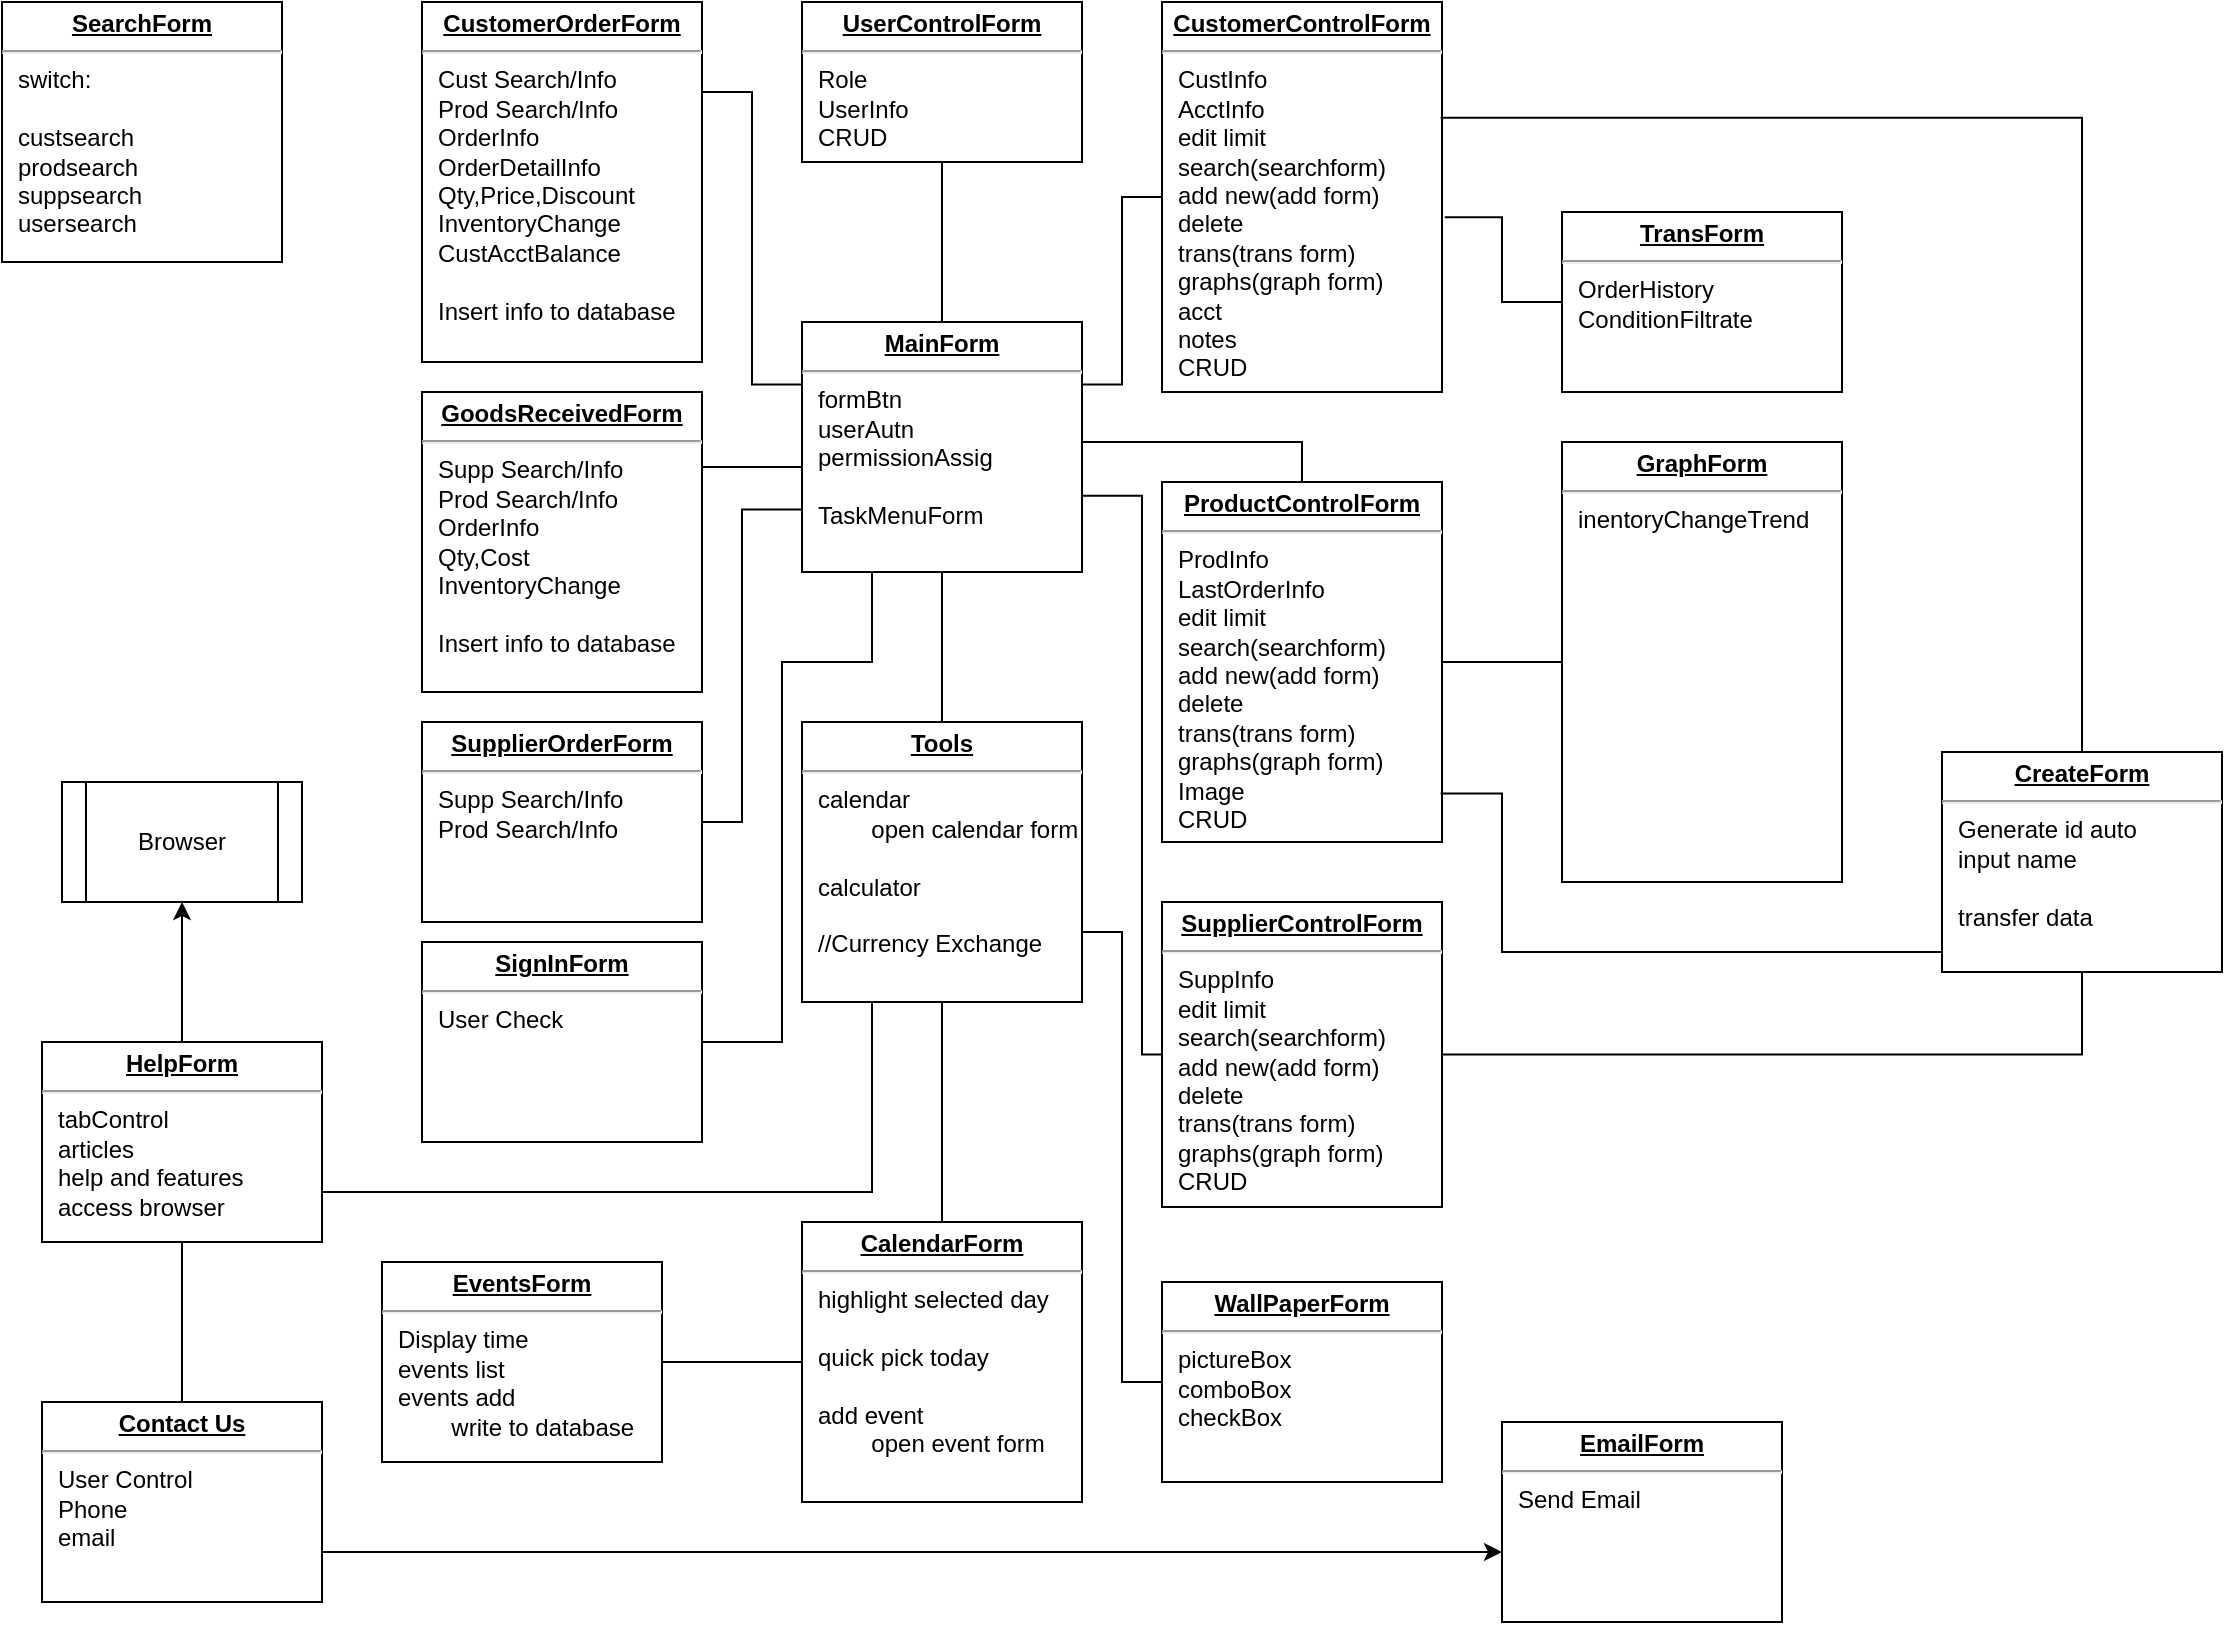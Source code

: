 <mxfile version="26.0.6" pages="3">
  <diagram name="Page-1" id="a7904f86-f2b4-8e86-fa97-74104820619b">
    <mxGraphModel dx="1189" dy="697" grid="1" gridSize="10" guides="1" tooltips="1" connect="1" arrows="1" fold="1" page="1" pageScale="1" pageWidth="1100" pageHeight="850" background="none" math="0" shadow="0">
      <root>
        <mxCell id="0" />
        <mxCell id="1" parent="0" />
        <mxCell id="24794b860abc3c2d-36" style="edgeStyle=orthogonalEdgeStyle;rounded=0;html=1;exitX=0.5;exitY=1;entryX=0.5;entryY=0;labelBackgroundColor=none;endArrow=none;endFill=0;endSize=8;fontFamily=Verdana;fontSize=12;align=left;exitDx=0;exitDy=0;entryDx=0;entryDy=0;" parent="1" source="24794b860abc3c2d-20" target="24794b860abc3c2d-18" edge="1">
          <mxGeometry relative="1" as="geometry" />
        </mxCell>
        <mxCell id="24794b860abc3c2d-1" value="&lt;p style=&quot;margin: 0px ; margin-top: 4px ; text-align: center ; text-decoration: underline&quot;&gt;&lt;b&gt;SearchForm&lt;/b&gt;&lt;/p&gt;&lt;hr&gt;&lt;p style=&quot;margin: 0px ; margin-left: 8px&quot;&gt;switch:&lt;/p&gt;&lt;p style=&quot;margin: 0px ; margin-left: 8px&quot;&gt;&lt;br&gt;&lt;/p&gt;&lt;p style=&quot;margin: 0px ; margin-left: 8px&quot;&gt;custsearch&lt;/p&gt;&lt;p style=&quot;margin: 0px ; margin-left: 8px&quot;&gt;prodsearch&lt;/p&gt;&lt;p style=&quot;margin: 0px ; margin-left: 8px&quot;&gt;suppsearch&lt;/p&gt;&lt;p style=&quot;margin: 0px ; margin-left: 8px&quot;&gt;usersearch&lt;/p&gt;&lt;p style=&quot;margin: 0px ; margin-left: 8px&quot;&gt;&lt;br&gt;&lt;/p&gt;" style="verticalAlign=top;align=left;overflow=fill;fontSize=12;fontFamily=Helvetica;html=1;rounded=0;shadow=0;comic=0;labelBackgroundColor=none;strokeWidth=1" parent="1" vertex="1">
          <mxGeometry x="10" y="40" width="140" height="130" as="geometry" />
        </mxCell>
        <mxCell id="24794b860abc3c2d-39" style="edgeStyle=orthogonalEdgeStyle;rounded=0;html=1;exitX=1;exitY=0.25;entryX=0.01;entryY=0.611;labelBackgroundColor=none;endArrow=none;endFill=0;endSize=8;fontFamily=Verdana;fontSize=12;align=left;entryDx=0;entryDy=0;exitDx=0;exitDy=0;entryPerimeter=0;" parent="1" source="24794b860abc3c2d-16" target="24794b860abc3c2d-20" edge="1">
          <mxGeometry relative="1" as="geometry">
            <Array as="points">
              <mxPoint x="411" y="273" />
            </Array>
          </mxGeometry>
        </mxCell>
        <mxCell id="24794b860abc3c2d-16" value="&lt;p style=&quot;margin: 0px ; margin-top: 4px ; text-align: center ; text-decoration: underline&quot;&gt;&lt;b&gt;GoodsReceivedForm&lt;/b&gt;&lt;/p&gt;&lt;hr&gt;&lt;p style=&quot;margin: 0px 0px 0px 8px;&quot;&gt;Supp Search/Info&lt;/p&gt;&lt;p style=&quot;margin: 0px 0px 0px 8px;&quot;&gt;Prod Search/Info&lt;/p&gt;&lt;p style=&quot;margin: 0px 0px 0px 8px;&quot;&gt;OrderInfo&lt;/p&gt;&lt;p style=&quot;margin: 0px 0px 0px 8px;&quot;&gt;Qty,Cost&amp;nbsp;&lt;/p&gt;&lt;p style=&quot;margin: 0px 0px 0px 8px;&quot;&gt;InventoryChange&lt;/p&gt;&lt;p style=&quot;margin: 0px 0px 0px 8px;&quot;&gt;&lt;br&gt;&lt;/p&gt;&lt;p style=&quot;margin: 0px 0px 0px 8px;&quot;&gt;Insert info to database&lt;/p&gt;" style="verticalAlign=top;align=left;overflow=fill;fontSize=12;fontFamily=Helvetica;html=1;rounded=0;shadow=0;comic=0;labelBackgroundColor=none;strokeWidth=1" parent="1" vertex="1">
          <mxGeometry x="220" y="235" width="140" height="150" as="geometry" />
        </mxCell>
        <mxCell id="24794b860abc3c2d-41" style="edgeStyle=orthogonalEdgeStyle;rounded=0;html=1;exitX=1;exitY=0.25;entryX=0;entryY=0.25;labelBackgroundColor=none;endArrow=none;endFill=0;endSize=8;fontFamily=Verdana;fontSize=12;align=left;entryDx=0;entryDy=0;" parent="1" source="24794b860abc3c2d-17" target="24794b860abc3c2d-20" edge="1">
          <mxGeometry relative="1" as="geometry" />
        </mxCell>
        <mxCell id="24794b860abc3c2d-17" value="&lt;p style=&quot;margin: 0px ; margin-top: 4px ; text-align: center ; text-decoration: underline&quot;&gt;&lt;b&gt;CustomerOrderForm&lt;/b&gt;&lt;/p&gt;&lt;hr&gt;&lt;p style=&quot;margin: 0px ; margin-left: 8px&quot;&gt;Cust Search/Info&lt;/p&gt;&lt;p style=&quot;margin: 0px ; margin-left: 8px&quot;&gt;Prod Search/Info&lt;/p&gt;&lt;p style=&quot;margin: 0px ; margin-left: 8px&quot;&gt;OrderInfo&lt;/p&gt;&lt;p style=&quot;margin: 0px ; margin-left: 8px&quot;&gt;OrderDetailInfo&lt;/p&gt;&lt;p style=&quot;margin: 0px ; margin-left: 8px&quot;&gt;Qty,Price,Discount&amp;nbsp;&lt;/p&gt;&lt;p style=&quot;margin: 0px ; margin-left: 8px&quot;&gt;InventoryChange&lt;/p&gt;&lt;p style=&quot;margin: 0px ; margin-left: 8px&quot;&gt;CustAcctBalance&lt;/p&gt;&lt;p style=&quot;margin: 0px ; margin-left: 8px&quot;&gt;&lt;br&gt;&lt;/p&gt;&lt;p style=&quot;margin: 0px ; margin-left: 8px&quot;&gt;Insert info to database&lt;/p&gt;" style="verticalAlign=top;align=left;overflow=fill;fontSize=12;fontFamily=Helvetica;html=1;rounded=0;shadow=0;comic=0;labelBackgroundColor=none;strokeWidth=1" parent="1" vertex="1">
          <mxGeometry x="220" y="40" width="140" height="180" as="geometry" />
        </mxCell>
        <mxCell id="mxNiyjmzhlrFvj9XITqn-8" value="" style="edgeStyle=orthogonalEdgeStyle;rounded=0;orthogonalLoop=1;jettySize=auto;html=1;endArrow=none;endFill=0;" parent="1" source="24794b860abc3c2d-18" target="mxNiyjmzhlrFvj9XITqn-6" edge="1">
          <mxGeometry relative="1" as="geometry" />
        </mxCell>
        <mxCell id="lWbxN984bTXzWfDcYptr-4" style="edgeStyle=orthogonalEdgeStyle;rounded=0;orthogonalLoop=1;jettySize=auto;html=1;exitX=1;exitY=0.75;exitDx=0;exitDy=0;entryX=0;entryY=0.5;entryDx=0;entryDy=0;endArrow=none;endFill=0;" parent="1" source="24794b860abc3c2d-18" target="lWbxN984bTXzWfDcYptr-3" edge="1">
          <mxGeometry relative="1" as="geometry" />
        </mxCell>
        <mxCell id="pObzMy0FrDDmbpiGkHMc-2" style="edgeStyle=orthogonalEdgeStyle;rounded=0;orthogonalLoop=1;jettySize=auto;html=1;exitX=0.25;exitY=1;exitDx=0;exitDy=0;entryX=1;entryY=0.75;entryDx=0;entryDy=0;endArrow=none;endFill=0;" edge="1" parent="1" source="24794b860abc3c2d-18" target="pObzMy0FrDDmbpiGkHMc-1">
          <mxGeometry relative="1" as="geometry" />
        </mxCell>
        <mxCell id="24794b860abc3c2d-18" value="&lt;p style=&quot;margin: 0px ; margin-top: 4px ; text-align: center ; text-decoration: underline&quot;&gt;&lt;b&gt;Tools&lt;/b&gt;&lt;/p&gt;&lt;hr&gt;&lt;p style=&quot;margin: 0px ; margin-left: 8px&quot;&gt;calendar&lt;/p&gt;&lt;p style=&quot;margin: 0px ; margin-left: 8px&quot;&gt;&lt;span style=&quot;white-space: pre;&quot;&gt;&#x9;&lt;/span&gt;open calendar form&lt;br&gt;&lt;/p&gt;&lt;p style=&quot;margin: 0px ; margin-left: 8px&quot;&gt;&lt;span style=&quot;white-space: pre;&quot;&gt;&#x9;&lt;/span&gt;&lt;br&gt;&lt;/p&gt;&lt;p style=&quot;margin: 0px ; margin-left: 8px&quot;&gt;calculator&lt;/p&gt;&lt;p style=&quot;margin: 0px ; margin-left: 8px&quot;&gt;&lt;br&gt;&lt;/p&gt;&lt;p style=&quot;margin: 0px ; margin-left: 8px&quot;&gt;//Currency Exchange&lt;/p&gt;" style="verticalAlign=top;align=left;overflow=fill;fontSize=12;fontFamily=Helvetica;html=1;rounded=0;shadow=0;comic=0;labelBackgroundColor=none;strokeWidth=1" parent="1" vertex="1">
          <mxGeometry x="410" y="400" width="140" height="140" as="geometry" />
        </mxCell>
        <mxCell id="24794b860abc3c2d-19" value="&lt;p style=&quot;margin: 0px ; margin-top: 4px ; text-align: center ; text-decoration: underline&quot;&gt;&lt;b&gt;UserControlForm&lt;/b&gt;&lt;/p&gt;&lt;hr&gt;&lt;p style=&quot;margin: 0px ; margin-left: 8px&quot;&gt;Role&lt;/p&gt;&lt;p style=&quot;margin: 0px ; margin-left: 8px&quot;&gt;UserInfo&lt;/p&gt;&lt;p style=&quot;margin: 0px ; margin-left: 8px&quot;&gt;CRUD&lt;/p&gt;" style="verticalAlign=top;align=left;overflow=fill;fontSize=12;fontFamily=Helvetica;html=1;rounded=0;shadow=0;comic=0;labelBackgroundColor=none;strokeWidth=1" parent="1" vertex="1">
          <mxGeometry x="410" y="40" width="140" height="80" as="geometry" />
        </mxCell>
        <mxCell id="24794b860abc3c2d-32" style="edgeStyle=orthogonalEdgeStyle;rounded=0;html=1;labelBackgroundColor=none;endArrow=none;endFill=0;endSize=8;fontFamily=Verdana;fontSize=12;align=left;exitX=1;exitY=0.5;entryX=0.5;entryY=0;entryDx=0;entryDy=0;" parent="1" source="24794b860abc3c2d-20" target="24794b860abc3c2d-24" edge="1">
          <mxGeometry relative="1" as="geometry">
            <Array as="points">
              <mxPoint x="550" y="260" />
              <mxPoint x="660" y="260" />
            </Array>
          </mxGeometry>
        </mxCell>
        <mxCell id="mxNiyjmzhlrFvj9XITqn-5" style="edgeStyle=orthogonalEdgeStyle;rounded=0;orthogonalLoop=1;jettySize=auto;html=1;exitX=0;exitY=0.75;exitDx=0;exitDy=0;entryX=1;entryY=0.5;entryDx=0;entryDy=0;endArrow=none;endFill=0;" parent="1" source="24794b860abc3c2d-20" target="mxNiyjmzhlrFvj9XITqn-4" edge="1">
          <mxGeometry relative="1" as="geometry">
            <mxPoint x="380" y="550" as="targetPoint" />
            <Array as="points">
              <mxPoint x="380" y="294" />
              <mxPoint x="380" y="450" />
            </Array>
          </mxGeometry>
        </mxCell>
        <mxCell id="24794b860abc3c2d-20" value="&lt;p style=&quot;margin: 0px ; margin-top: 4px ; text-align: center ; text-decoration: underline&quot;&gt;&lt;b&gt;MainForm&lt;/b&gt;&lt;/p&gt;&lt;hr&gt;&lt;p style=&quot;margin: 0px ; margin-left: 8px&quot;&gt;formBtn&lt;/p&gt;&lt;p style=&quot;margin: 0px ; margin-left: 8px&quot;&gt;userAutn&lt;/p&gt;&lt;p style=&quot;margin: 0px ; margin-left: 8px&quot;&gt;permissionAssig&lt;/p&gt;&lt;p style=&quot;margin: 0px ; margin-left: 8px&quot;&gt;&lt;br&gt;&lt;/p&gt;&lt;p style=&quot;margin: 0px ; margin-left: 8px&quot;&gt;TaskMenuForm&lt;/p&gt;&lt;p style=&quot;margin: 0px ; margin-left: 8px&quot;&gt;&lt;br&gt;&lt;/p&gt;" style="verticalAlign=top;align=left;overflow=fill;fontSize=12;fontFamily=Helvetica;html=1;rounded=0;shadow=0;comic=0;labelBackgroundColor=none;strokeWidth=1" parent="1" vertex="1">
          <mxGeometry x="410" y="200" width="140" height="125" as="geometry" />
        </mxCell>
        <mxCell id="24794b860abc3c2d-35" style="edgeStyle=orthogonalEdgeStyle;rounded=0;html=1;exitX=0;exitY=0.5;entryX=1;entryY=0.75;labelBackgroundColor=none;endArrow=none;endFill=0;endSize=8;fontFamily=Verdana;fontSize=12;align=left;entryDx=0;entryDy=0;exitDx=0;exitDy=0;" parent="1" source="24794b860abc3c2d-21" edge="1">
          <mxGeometry relative="1" as="geometry">
            <mxPoint x="670" y="610.63" as="sourcePoint" />
            <mxPoint x="550" y="286.88" as="targetPoint" />
            <Array as="points">
              <mxPoint x="580" y="566" />
              <mxPoint x="580" y="287" />
            </Array>
          </mxGeometry>
        </mxCell>
        <mxCell id="24794b860abc3c2d-21" value="&lt;p style=&quot;margin: 0px ; margin-top: 4px ; text-align: center ; text-decoration: underline&quot;&gt;&lt;b&gt;SupplierControlForm&lt;/b&gt;&lt;/p&gt;&lt;hr&gt;&lt;p style=&quot;margin: 0px 0px 0px 8px;&quot;&gt;SuppInfo&lt;/p&gt;&lt;p style=&quot;margin: 0px 0px 0px 8px;&quot;&gt;edit limit&lt;/p&gt;&lt;p style=&quot;margin: 0px 0px 0px 8px;&quot;&gt;search&lt;span style=&quot;background-color: transparent; color: light-dark(rgb(0, 0, 0), rgb(255, 255, 255));&quot;&gt;(&lt;/span&gt;&lt;span style=&quot;background-color: transparent; color: light-dark(rgb(0, 0, 0), rgb(255, 255, 255));&quot;&gt;searchform)&lt;/span&gt;&lt;/p&gt;&lt;p style=&quot;margin: 0px 0px 0px 8px;&quot;&gt;add new&lt;span style=&quot;background-color: transparent; color: light-dark(rgb(0, 0, 0), rgb(255, 255, 255));&quot;&gt;(&lt;/span&gt;&lt;span style=&quot;background-color: transparent; color: light-dark(rgb(0, 0, 0), rgb(255, 255, 255));&quot;&gt;add form)&lt;/span&gt;&lt;/p&gt;&lt;p style=&quot;margin: 0px 0px 0px 8px;&quot;&gt;delete&lt;/p&gt;&lt;p style=&quot;margin: 0px 0px 0px 8px;&quot;&gt;trans&lt;span style=&quot;background-color: transparent; color: light-dark(rgb(0, 0, 0), rgb(255, 255, 255));&quot;&gt;(trans form)&lt;/span&gt;&lt;/p&gt;&lt;p style=&quot;margin: 0px 0px 0px 8px;&quot;&gt;graphs&lt;span style=&quot;background-color: transparent; color: light-dark(rgb(0, 0, 0), rgb(255, 255, 255));&quot;&gt;(graph form)&lt;/span&gt;&lt;/p&gt;&lt;p style=&quot;margin: 0px 0px 0px 8px;&quot;&gt;CRUD&lt;/p&gt;" style="verticalAlign=top;align=left;overflow=fill;fontSize=12;fontFamily=Helvetica;html=1;rounded=0;shadow=0;comic=0;labelBackgroundColor=none;strokeWidth=1" parent="1" vertex="1">
          <mxGeometry x="590" y="490" width="140" height="152.5" as="geometry" />
        </mxCell>
        <mxCell id="24794b860abc3c2d-31" style="edgeStyle=orthogonalEdgeStyle;rounded=0;html=1;labelBackgroundColor=none;endArrow=none;endFill=0;endSize=8;fontFamily=Verdana;fontSize=12;align=left;entryX=1;entryY=0.25;" parent="1" source="24794b860abc3c2d-23" target="24794b860abc3c2d-20" edge="1">
          <mxGeometry relative="1" as="geometry">
            <Array as="points">
              <mxPoint x="570" y="138" />
              <mxPoint x="570" y="231" />
            </Array>
          </mxGeometry>
        </mxCell>
        <mxCell id="24794b860abc3c2d-23" value="&lt;p style=&quot;margin: 0px ; margin-top: 4px ; text-align: center ; text-decoration: underline&quot;&gt;&lt;b&gt;CustomerControlForm&lt;/b&gt;&lt;/p&gt;&lt;hr&gt;&lt;p style=&quot;margin: 0px ; margin-left: 8px&quot;&gt;CustInfo&lt;/p&gt;&lt;p style=&quot;margin: 0px ; margin-left: 8px&quot;&gt;AcctInfo&lt;/p&gt;&lt;p style=&quot;margin: 0px ; margin-left: 8px&quot;&gt;edit limit&lt;/p&gt;&lt;p style=&quot;margin: 0px ; margin-left: 8px&quot;&gt;search&lt;span style=&quot;background-color: transparent; color: light-dark(rgb(0, 0, 0), rgb(255, 255, 255));&quot;&gt;(&lt;/span&gt;&lt;span style=&quot;background-color: transparent; color: light-dark(rgb(0, 0, 0), rgb(255, 255, 255));&quot;&gt;searchform)&lt;/span&gt;&lt;/p&gt;&lt;p style=&quot;margin: 0px ; margin-left: 8px&quot;&gt;add new&lt;span style=&quot;background-color: transparent; color: light-dark(rgb(0, 0, 0), rgb(255, 255, 255));&quot;&gt;(&lt;/span&gt;&lt;span style=&quot;background-color: transparent; color: light-dark(rgb(0, 0, 0), rgb(255, 255, 255));&quot;&gt;add form)&lt;/span&gt;&lt;/p&gt;&lt;p style=&quot;margin: 0px ; margin-left: 8px&quot;&gt;delete&lt;/p&gt;&lt;p style=&quot;margin: 0px ; margin-left: 8px&quot;&gt;trans&lt;span style=&quot;background-color: transparent; color: light-dark(rgb(0, 0, 0), rgb(255, 255, 255));&quot;&gt;(trans form)&lt;/span&gt;&lt;/p&gt;&lt;p style=&quot;margin: 0px ; margin-left: 8px&quot;&gt;graphs&lt;span style=&quot;background-color: transparent; color: light-dark(rgb(0, 0, 0), rgb(255, 255, 255));&quot;&gt;(graph form)&lt;/span&gt;&lt;/p&gt;&lt;p style=&quot;margin: 0px ; margin-left: 8px&quot;&gt;acct&lt;/p&gt;&lt;p style=&quot;margin: 0px ; margin-left: 8px&quot;&gt;notes&lt;/p&gt;&lt;p style=&quot;margin: 0px ; margin-left: 8px&quot;&gt;CRUD&lt;/p&gt;" style="verticalAlign=top;align=left;overflow=fill;fontSize=12;fontFamily=Helvetica;html=1;rounded=0;shadow=0;comic=0;labelBackgroundColor=none;strokeWidth=1" parent="1" vertex="1">
          <mxGeometry x="590" y="40" width="140" height="195" as="geometry" />
        </mxCell>
        <mxCell id="24794b860abc3c2d-44" style="edgeStyle=orthogonalEdgeStyle;rounded=0;html=1;exitX=0.995;exitY=0.297;entryX=0.5;entryY=0;labelBackgroundColor=none;endArrow=none;endFill=0;endSize=8;fontFamily=Verdana;fontSize=12;align=left;exitDx=0;exitDy=0;exitPerimeter=0;entryDx=0;entryDy=0;" parent="1" source="24794b860abc3c2d-23" target="24794b860abc3c2d-26" edge="1">
          <mxGeometry relative="1" as="geometry">
            <Array as="points">
              <mxPoint x="1050" y="98" />
            </Array>
          </mxGeometry>
        </mxCell>
        <mxCell id="24794b860abc3c2d-46" style="edgeStyle=orthogonalEdgeStyle;rounded=0;html=1;exitX=1;exitY=0.5;entryX=0;entryY=0.5;labelBackgroundColor=none;endArrow=none;endFill=0;endSize=8;fontFamily=Verdana;fontSize=12;align=left;exitDx=0;exitDy=0;" parent="1" source="24794b860abc3c2d-24" target="24794b860abc3c2d-28" edge="1">
          <mxGeometry relative="1" as="geometry" />
        </mxCell>
        <mxCell id="24794b860abc3c2d-24" value="&lt;p style=&quot;margin: 0px ; margin-top: 4px ; text-align: center ; text-decoration: underline&quot;&gt;&lt;b&gt;ProductControlForm&lt;/b&gt;&lt;/p&gt;&lt;hr&gt;&lt;p style=&quot;margin: 0px 0px 0px 8px;&quot;&gt;ProdInfo&lt;br&gt;&lt;span style=&quot;background-color: transparent; color: light-dark(rgb(0, 0, 0), rgb(255, 255, 255));&quot;&gt;LastOrderInfo&lt;/span&gt;&lt;/p&gt;&lt;p style=&quot;margin: 0px 0px 0px 8px;&quot;&gt;edit limit&lt;/p&gt;&lt;p style=&quot;margin: 0px 0px 0px 8px;&quot;&gt;search&lt;span style=&quot;background-color: transparent; color: light-dark(rgb(0, 0, 0), rgb(255, 255, 255));&quot;&gt;(&lt;/span&gt;&lt;span style=&quot;background-color: transparent; color: light-dark(rgb(0, 0, 0), rgb(255, 255, 255));&quot;&gt;searchform)&lt;/span&gt;&lt;/p&gt;&lt;p style=&quot;margin: 0px 0px 0px 8px;&quot;&gt;add new&lt;span style=&quot;background-color: transparent; color: light-dark(rgb(0, 0, 0), rgb(255, 255, 255));&quot;&gt;(&lt;/span&gt;&lt;span style=&quot;background-color: transparent; color: light-dark(rgb(0, 0, 0), rgb(255, 255, 255));&quot;&gt;add form)&lt;/span&gt;&lt;/p&gt;&lt;p style=&quot;margin: 0px 0px 0px 8px;&quot;&gt;delete&lt;/p&gt;&lt;p style=&quot;margin: 0px 0px 0px 8px;&quot;&gt;trans&lt;span style=&quot;background-color: transparent; color: light-dark(rgb(0, 0, 0), rgb(255, 255, 255));&quot;&gt;(trans form)&lt;/span&gt;&lt;/p&gt;&lt;p style=&quot;margin: 0px 0px 0px 8px;&quot;&gt;graphs&lt;span style=&quot;background-color: transparent; color: light-dark(rgb(0, 0, 0), rgb(255, 255, 255));&quot;&gt;(graph form)&lt;/span&gt;&lt;/p&gt;&lt;p style=&quot;margin: 0px 0px 0px 8px;&quot;&gt;Image&lt;/p&gt;&lt;p style=&quot;margin: 0px 0px 0px 8px;&quot;&gt;CRUD&lt;/p&gt;" style="verticalAlign=top;align=left;overflow=fill;fontSize=12;fontFamily=Helvetica;html=1;rounded=0;shadow=0;comic=0;labelBackgroundColor=none;strokeWidth=1" parent="1" vertex="1">
          <mxGeometry x="590" y="280" width="140" height="180" as="geometry" />
        </mxCell>
        <mxCell id="mxNiyjmzhlrFvj9XITqn-11" value="" style="edgeStyle=orthogonalEdgeStyle;rounded=0;orthogonalLoop=1;jettySize=auto;html=1;entryX=0.995;entryY=0.865;entryDx=0;entryDy=0;endArrow=none;endFill=0;entryPerimeter=0;" parent="1" source="24794b860abc3c2d-26" target="24794b860abc3c2d-24" edge="1">
          <mxGeometry relative="1" as="geometry">
            <Array as="points">
              <mxPoint x="760" y="515" />
              <mxPoint x="760" y="436" />
            </Array>
          </mxGeometry>
        </mxCell>
        <mxCell id="mxNiyjmzhlrFvj9XITqn-12" style="edgeStyle=orthogonalEdgeStyle;rounded=0;orthogonalLoop=1;jettySize=auto;html=1;exitX=0.5;exitY=1;exitDx=0;exitDy=0;entryX=1;entryY=0.5;entryDx=0;entryDy=0;endArrow=none;endFill=0;" parent="1" source="24794b860abc3c2d-26" target="24794b860abc3c2d-21" edge="1">
          <mxGeometry relative="1" as="geometry" />
        </mxCell>
        <mxCell id="24794b860abc3c2d-26" value="&lt;p style=&quot;margin: 0px ; margin-top: 4px ; text-align: center ; text-decoration: underline&quot;&gt;&lt;b&gt;CreateForm&lt;/b&gt;&lt;/p&gt;&lt;hr&gt;&lt;p style=&quot;margin: 0px ; margin-left: 8px&quot;&gt;Generate id auto&lt;/p&gt;&lt;p style=&quot;margin: 0px ; margin-left: 8px&quot;&gt;input name&lt;/p&gt;&lt;p style=&quot;margin: 0px ; margin-left: 8px&quot;&gt;&lt;br&gt;&lt;/p&gt;&lt;p style=&quot;margin: 0px ; margin-left: 8px&quot;&gt;transfer data&lt;/p&gt;" style="verticalAlign=top;align=left;overflow=fill;fontSize=12;fontFamily=Helvetica;html=1;rounded=0;shadow=0;comic=0;labelBackgroundColor=none;strokeWidth=1" parent="1" vertex="1">
          <mxGeometry x="980" y="415" width="140" height="110" as="geometry" />
        </mxCell>
        <mxCell id="mxNiyjmzhlrFvj9XITqn-10" value="" style="edgeStyle=orthogonalEdgeStyle;rounded=0;orthogonalLoop=1;jettySize=auto;html=1;endArrow=none;endFill=0;entryX=1.01;entryY=0.552;entryDx=0;entryDy=0;entryPerimeter=0;" parent="1" source="24794b860abc3c2d-27" target="24794b860abc3c2d-23" edge="1">
          <mxGeometry relative="1" as="geometry" />
        </mxCell>
        <mxCell id="24794b860abc3c2d-27" value="&lt;p style=&quot;margin: 0px ; margin-top: 4px ; text-align: center ; text-decoration: underline&quot;&gt;&lt;b&gt;TransForm&lt;/b&gt;&lt;/p&gt;&lt;hr&gt;&lt;p style=&quot;margin: 0px ; margin-left: 8px&quot;&gt;OrderHistory&lt;/p&gt;&lt;p style=&quot;margin: 0px ; margin-left: 8px&quot;&gt;ConditionFiltrate&lt;/p&gt;" style="verticalAlign=top;align=left;overflow=fill;fontSize=12;fontFamily=Helvetica;html=1;rounded=0;shadow=0;comic=0;labelBackgroundColor=none;strokeWidth=1" parent="1" vertex="1">
          <mxGeometry x="790" y="145" width="140" height="90" as="geometry" />
        </mxCell>
        <mxCell id="24794b860abc3c2d-28" value="&lt;p style=&quot;margin: 0px ; margin-top: 4px ; text-align: center ; text-decoration: underline&quot;&gt;&lt;b&gt;GraphForm&lt;/b&gt;&lt;/p&gt;&lt;hr&gt;&lt;p style=&quot;margin: 0px ; margin-left: 8px&quot;&gt;inentoryChangeTrend&lt;/p&gt;&lt;p style=&quot;margin: 0px ; margin-left: 8px&quot;&gt;&lt;br&gt;&lt;/p&gt;" style="verticalAlign=top;align=left;overflow=fill;fontSize=12;fontFamily=Helvetica;html=1;rounded=0;shadow=0;comic=0;labelBackgroundColor=none;strokeWidth=1" parent="1" vertex="1">
          <mxGeometry x="790" y="260" width="140" height="220" as="geometry" />
        </mxCell>
        <mxCell id="mxNiyjmzhlrFvj9XITqn-2" style="edgeStyle=orthogonalEdgeStyle;rounded=0;html=1;exitX=0.5;exitY=1;entryX=0.5;entryY=0;labelBackgroundColor=none;endArrow=none;endFill=0;endSize=8;fontFamily=Verdana;fontSize=12;align=left;entryDx=0;entryDy=0;exitDx=0;exitDy=0;" parent="1" source="24794b860abc3c2d-19" target="24794b860abc3c2d-20" edge="1">
          <mxGeometry relative="1" as="geometry">
            <mxPoint x="950" y="160" as="sourcePoint" />
            <mxPoint x="980" y="212" as="targetPoint" />
          </mxGeometry>
        </mxCell>
        <mxCell id="mxNiyjmzhlrFvj9XITqn-4" value="&lt;p style=&quot;margin: 0px ; margin-top: 4px ; text-align: center ; text-decoration: underline&quot;&gt;&lt;b&gt;SupplierOrderForm&lt;/b&gt;&lt;/p&gt;&lt;hr&gt;&lt;p style=&quot;margin: 0px ; margin-left: 8px&quot;&gt;Supp Search/Info&lt;/p&gt;&lt;p style=&quot;margin: 0px ; margin-left: 8px&quot;&gt;Prod Search/Info&lt;/p&gt;" style="verticalAlign=top;align=left;overflow=fill;fontSize=12;fontFamily=Helvetica;html=1;rounded=0;shadow=0;comic=0;labelBackgroundColor=none;strokeWidth=1" parent="1" vertex="1">
          <mxGeometry x="220" y="400" width="140" height="100" as="geometry" />
        </mxCell>
        <mxCell id="mxNiyjmzhlrFvj9XITqn-9" value="" style="edgeStyle=orthogonalEdgeStyle;rounded=0;orthogonalLoop=1;jettySize=auto;html=1;endArrow=none;endFill=0;" parent="1" source="mxNiyjmzhlrFvj9XITqn-6" target="mxNiyjmzhlrFvj9XITqn-7" edge="1">
          <mxGeometry relative="1" as="geometry" />
        </mxCell>
        <mxCell id="mxNiyjmzhlrFvj9XITqn-6" value="&lt;p style=&quot;margin: 0px ; margin-top: 4px ; text-align: center ; text-decoration: underline&quot;&gt;&lt;b&gt;CalendarForm&lt;/b&gt;&lt;/p&gt;&lt;hr&gt;&lt;p style=&quot;margin: 0px ; margin-left: 8px&quot;&gt;highlight selected day&lt;/p&gt;&lt;p style=&quot;margin: 0px ; margin-left: 8px&quot;&gt;&lt;br&gt;&lt;/p&gt;&lt;p style=&quot;margin: 0px ; margin-left: 8px&quot;&gt;quick pick today&lt;/p&gt;&lt;p style=&quot;margin: 0px ; margin-left: 8px&quot;&gt;&lt;br&gt;&lt;/p&gt;&lt;p style=&quot;margin: 0px ; margin-left: 8px&quot;&gt;add event&lt;/p&gt;&lt;p style=&quot;margin: 0px ; margin-left: 8px&quot;&gt;&lt;span style=&quot;white-space: pre;&quot;&gt;&#x9;&lt;/span&gt;open event form&lt;br&gt;&lt;/p&gt;" style="verticalAlign=top;align=left;overflow=fill;fontSize=12;fontFamily=Helvetica;html=1;rounded=0;shadow=0;comic=0;labelBackgroundColor=none;strokeWidth=1" parent="1" vertex="1">
          <mxGeometry x="410" y="650" width="140" height="140" as="geometry" />
        </mxCell>
        <mxCell id="mxNiyjmzhlrFvj9XITqn-7" value="&lt;p style=&quot;margin: 0px ; margin-top: 4px ; text-align: center ; text-decoration: underline&quot;&gt;&lt;b&gt;EventsForm&lt;/b&gt;&lt;/p&gt;&lt;hr&gt;&lt;p style=&quot;margin: 0px ; margin-left: 8px&quot;&gt;Display time&lt;/p&gt;&lt;p style=&quot;margin: 0px ; margin-left: 8px&quot;&gt;events list&lt;/p&gt;&lt;p style=&quot;margin: 0px ; margin-left: 8px&quot;&gt;events add&lt;/p&gt;&lt;p style=&quot;margin: 0px ; margin-left: 8px&quot;&gt;&lt;span style=&quot;white-space: pre;&quot;&gt;&#x9;&lt;/span&gt;write to database&lt;br&gt;&lt;/p&gt;" style="verticalAlign=top;align=left;overflow=fill;fontSize=12;fontFamily=Helvetica;html=1;rounded=0;shadow=0;comic=0;labelBackgroundColor=none;strokeWidth=1" parent="1" vertex="1">
          <mxGeometry x="200" y="670" width="140" height="100" as="geometry" />
        </mxCell>
        <mxCell id="mxNiyjmzhlrFvj9XITqn-14" style="edgeStyle=orthogonalEdgeStyle;rounded=0;orthogonalLoop=1;jettySize=auto;html=1;exitX=1;exitY=0.5;exitDx=0;exitDy=0;entryX=0.25;entryY=1;entryDx=0;entryDy=0;endArrow=none;endFill=0;" parent="1" source="mxNiyjmzhlrFvj9XITqn-13" target="24794b860abc3c2d-20" edge="1">
          <mxGeometry relative="1" as="geometry">
            <Array as="points">
              <mxPoint x="400" y="560" />
              <mxPoint x="400" y="370" />
              <mxPoint x="445" y="370" />
            </Array>
          </mxGeometry>
        </mxCell>
        <mxCell id="mxNiyjmzhlrFvj9XITqn-13" value="&lt;p style=&quot;margin: 0px ; margin-top: 4px ; text-align: center ; text-decoration: underline&quot;&gt;&lt;b&gt;SignInForm&lt;/b&gt;&lt;/p&gt;&lt;hr&gt;&lt;p style=&quot;margin: 0px ; margin-left: 8px&quot;&gt;User Check&lt;/p&gt;" style="verticalAlign=top;align=left;overflow=fill;fontSize=12;fontFamily=Helvetica;html=1;rounded=0;shadow=0;comic=0;labelBackgroundColor=none;strokeWidth=1" parent="1" vertex="1">
          <mxGeometry x="220" y="510" width="140" height="100" as="geometry" />
        </mxCell>
        <mxCell id="lWbxN984bTXzWfDcYptr-3" value="&lt;p style=&quot;margin: 0px ; margin-top: 4px ; text-align: center ; text-decoration: underline&quot;&gt;&lt;b&gt;WallPaperForm&lt;/b&gt;&lt;/p&gt;&lt;hr&gt;&lt;p style=&quot;margin: 0px ; margin-left: 8px&quot;&gt;pictureBox&lt;/p&gt;&lt;p style=&quot;margin: 0px ; margin-left: 8px&quot;&gt;comboBox&lt;/p&gt;&lt;p style=&quot;margin: 0px ; margin-left: 8px&quot;&gt;checkBox&lt;/p&gt;" style="verticalAlign=top;align=left;overflow=fill;fontSize=12;fontFamily=Helvetica;html=1;rounded=0;shadow=0;comic=0;labelBackgroundColor=none;strokeWidth=1" parent="1" vertex="1">
          <mxGeometry x="590" y="680" width="140" height="100" as="geometry" />
        </mxCell>
        <mxCell id="pObzMy0FrDDmbpiGkHMc-4" style="edgeStyle=orthogonalEdgeStyle;rounded=0;orthogonalLoop=1;jettySize=auto;html=1;exitX=0.5;exitY=1;exitDx=0;exitDy=0;entryX=0.5;entryY=0;entryDx=0;entryDy=0;endArrow=none;endFill=0;" edge="1" parent="1" source="pObzMy0FrDDmbpiGkHMc-1" target="pObzMy0FrDDmbpiGkHMc-3">
          <mxGeometry relative="1" as="geometry" />
        </mxCell>
        <mxCell id="pObzMy0FrDDmbpiGkHMc-7" style="edgeStyle=orthogonalEdgeStyle;rounded=0;orthogonalLoop=1;jettySize=auto;html=1;exitX=0.5;exitY=0;exitDx=0;exitDy=0;endArrow=classic;endFill=1;" edge="1" parent="1" source="pObzMy0FrDDmbpiGkHMc-1" target="pObzMy0FrDDmbpiGkHMc-8">
          <mxGeometry relative="1" as="geometry">
            <mxPoint x="100" y="500" as="targetPoint" />
          </mxGeometry>
        </mxCell>
        <mxCell id="pObzMy0FrDDmbpiGkHMc-1" value="&lt;p style=&quot;margin: 0px ; margin-top: 4px ; text-align: center ; text-decoration: underline&quot;&gt;&lt;b&gt;HelpForm&lt;/b&gt;&lt;/p&gt;&lt;hr&gt;&lt;p style=&quot;margin: 0px ; margin-left: 8px&quot;&gt;tabControl&lt;/p&gt;&lt;p style=&quot;margin: 0px ; margin-left: 8px&quot;&gt;articles&amp;nbsp;&lt;/p&gt;&lt;p style=&quot;margin: 0px ; margin-left: 8px&quot;&gt;help and features&lt;/p&gt;&lt;p style=&quot;margin: 0px ; margin-left: 8px&quot;&gt;access browser&lt;/p&gt;" style="verticalAlign=top;align=left;overflow=fill;fontSize=12;fontFamily=Helvetica;html=1;rounded=0;shadow=0;comic=0;labelBackgroundColor=none;strokeWidth=1" vertex="1" parent="1">
          <mxGeometry x="30" y="560" width="140" height="100" as="geometry" />
        </mxCell>
        <mxCell id="pObzMy0FrDDmbpiGkHMc-5" style="edgeStyle=orthogonalEdgeStyle;rounded=0;orthogonalLoop=1;jettySize=auto;html=1;exitX=1;exitY=0.75;exitDx=0;exitDy=0;" edge="1" parent="1" source="pObzMy0FrDDmbpiGkHMc-3">
          <mxGeometry relative="1" as="geometry">
            <mxPoint x="760" y="815" as="targetPoint" />
          </mxGeometry>
        </mxCell>
        <mxCell id="pObzMy0FrDDmbpiGkHMc-3" value="&lt;p style=&quot;margin: 0px ; margin-top: 4px ; text-align: center ; text-decoration: underline&quot;&gt;&lt;b&gt;Contact Us&lt;/b&gt;&lt;/p&gt;&lt;hr&gt;&lt;p style=&quot;margin: 0px ; margin-left: 8px&quot;&gt;User Control&lt;/p&gt;&lt;p style=&quot;margin: 0px ; margin-left: 8px&quot;&gt;Phone&amp;nbsp;&lt;/p&gt;&lt;p style=&quot;margin: 0px ; margin-left: 8px&quot;&gt;email&lt;/p&gt;" style="verticalAlign=top;align=left;overflow=fill;fontSize=12;fontFamily=Helvetica;html=1;rounded=0;shadow=0;comic=0;labelBackgroundColor=none;strokeWidth=1" vertex="1" parent="1">
          <mxGeometry x="30" y="740" width="140" height="100" as="geometry" />
        </mxCell>
        <mxCell id="pObzMy0FrDDmbpiGkHMc-6" value="&lt;p style=&quot;margin: 0px ; margin-top: 4px ; text-align: center ; text-decoration: underline&quot;&gt;&lt;b&gt;EmailForm&lt;/b&gt;&lt;/p&gt;&lt;hr&gt;&lt;p style=&quot;margin: 0px ; margin-left: 8px&quot;&gt;Send Email&lt;/p&gt;" style="verticalAlign=top;align=left;overflow=fill;fontSize=12;fontFamily=Helvetica;html=1;rounded=0;shadow=0;comic=0;labelBackgroundColor=none;strokeWidth=1" vertex="1" parent="1">
          <mxGeometry x="760" y="750" width="140" height="100" as="geometry" />
        </mxCell>
        <mxCell id="pObzMy0FrDDmbpiGkHMc-8" value="Browser" style="shape=process;whiteSpace=wrap;html=1;backgroundOutline=1;" vertex="1" parent="1">
          <mxGeometry x="40" y="430" width="120" height="60" as="geometry" />
        </mxCell>
      </root>
    </mxGraphModel>
  </diagram>
  <diagram id="CLk-WAV7G_hUgDGBngjx" name="Page-2">
    <mxGraphModel dx="1189" dy="697" grid="1" gridSize="10" guides="1" tooltips="1" connect="1" arrows="1" fold="1" page="1" pageScale="1" pageWidth="850" pageHeight="1100" math="0" shadow="0">
      <root>
        <mxCell id="0" />
        <mxCell id="1" parent="0" />
        <mxCell id="pFkkZ_L6awWHFxoHfEGA-28" value="" style="edgeStyle=orthogonalEdgeStyle;rounded=0;orthogonalLoop=1;jettySize=auto;html=1;startArrow=classic;startFill=1;" parent="1" source="pFkkZ_L6awWHFxoHfEGA-3" target="pFkkZ_L6awWHFxoHfEGA-13" edge="1">
          <mxGeometry relative="1" as="geometry" />
        </mxCell>
        <mxCell id="pFkkZ_L6awWHFxoHfEGA-3" value="&lt;span style=&quot;font-weight: 700;&quot;&gt;DataAccess&lt;/span&gt;" style="swimlane;fontStyle=0;childLayout=stackLayout;horizontal=1;startSize=30;horizontalStack=0;resizeParent=1;resizeParentMax=0;resizeLast=0;collapsible=1;marginBottom=0;whiteSpace=wrap;html=1;" parent="1" vertex="1">
          <mxGeometry x="120" y="200" width="140" height="120" as="geometry">
            <mxRectangle x="120" y="90" width="110" height="30" as="alternateBounds" />
          </mxGeometry>
        </mxCell>
        <mxCell id="pFkkZ_L6awWHFxoHfEGA-4" value="Access database" style="text;strokeColor=none;fillColor=none;align=left;verticalAlign=middle;spacingLeft=4;spacingRight=4;overflow=hidden;points=[[0,0.5],[1,0.5]];portConstraint=eastwest;rotatable=0;whiteSpace=wrap;html=1;" parent="pFkkZ_L6awWHFxoHfEGA-3" vertex="1">
          <mxGeometry y="30" width="140" height="30" as="geometry" />
        </mxCell>
        <mxCell id="pFkkZ_L6awWHFxoHfEGA-5" value="Generic CRUD" style="text;strokeColor=none;fillColor=none;align=left;verticalAlign=middle;spacingLeft=4;spacingRight=4;overflow=hidden;points=[[0,0.5],[1,0.5]];portConstraint=eastwest;rotatable=0;whiteSpace=wrap;html=1;" parent="pFkkZ_L6awWHFxoHfEGA-3" vertex="1">
          <mxGeometry y="60" width="140" height="30" as="geometry" />
        </mxCell>
        <mxCell id="pFkkZ_L6awWHFxoHfEGA-6" value="Repository and Interface for each tabel&lt;div&gt;&lt;br&gt;&lt;/div&gt;" style="text;strokeColor=none;fillColor=none;align=left;verticalAlign=middle;spacingLeft=4;spacingRight=4;overflow=hidden;points=[[0,0.5],[1,0.5]];portConstraint=eastwest;rotatable=0;whiteSpace=wrap;html=1;" parent="pFkkZ_L6awWHFxoHfEGA-3" vertex="1">
          <mxGeometry y="90" width="140" height="30" as="geometry" />
        </mxCell>
        <mxCell id="pFkkZ_L6awWHFxoHfEGA-27" style="edgeStyle=orthogonalEdgeStyle;rounded=0;orthogonalLoop=1;jettySize=auto;html=1;entryX=0.5;entryY=0;entryDx=0;entryDy=0;exitX=0.979;exitY=0.181;exitDx=0;exitDy=0;exitPerimeter=0;" parent="1" source="pFkkZ_L6awWHFxoHfEGA-7" target="pFkkZ_L6awWHFxoHfEGA-21" edge="1">
          <mxGeometry relative="1" as="geometry" />
        </mxCell>
        <mxCell id="pFkkZ_L6awWHFxoHfEGA-7" value="&lt;span style=&quot;font-weight: 700;&quot;&gt;Model&lt;/span&gt;" style="swimlane;fontStyle=0;childLayout=stackLayout;horizontal=1;startSize=30;horizontalStack=0;resizeParent=1;resizeParentMax=0;resizeLast=0;collapsible=1;marginBottom=0;whiteSpace=wrap;html=1;" parent="1" vertex="1">
          <mxGeometry x="355" y="200" width="140" height="90" as="geometry" />
        </mxCell>
        <mxCell id="pFkkZ_L6awWHFxoHfEGA-8" value="Data get set" style="text;strokeColor=none;fillColor=none;align=left;verticalAlign=middle;spacingLeft=4;spacingRight=4;overflow=hidden;points=[[0,0.5],[1,0.5]];portConstraint=eastwest;rotatable=0;whiteSpace=wrap;html=1;" parent="pFkkZ_L6awWHFxoHfEGA-7" vertex="1">
          <mxGeometry y="30" width="140" height="30" as="geometry" />
        </mxCell>
        <mxCell id="pFkkZ_L6awWHFxoHfEGA-9" value="DTO get set" style="text;strokeColor=none;fillColor=none;align=left;verticalAlign=middle;spacingLeft=4;spacingRight=4;overflow=hidden;points=[[0,0.5],[1,0.5]];portConstraint=eastwest;rotatable=0;whiteSpace=wrap;html=1;" parent="pFkkZ_L6awWHFxoHfEGA-7" vertex="1">
          <mxGeometry y="60" width="140" height="30" as="geometry" />
        </mxCell>
        <mxCell id="pFkkZ_L6awWHFxoHfEGA-29" value="" style="edgeStyle=orthogonalEdgeStyle;rounded=0;orthogonalLoop=1;jettySize=auto;html=1;entryX=0.5;entryY=0;entryDx=0;entryDy=0;exitX=0.957;exitY=0.181;exitDx=0;exitDy=0;exitPerimeter=0;startArrow=classic;startFill=1;" parent="1" source="pFkkZ_L6awWHFxoHfEGA-13" target="pFkkZ_L6awWHFxoHfEGA-17" edge="1">
          <mxGeometry relative="1" as="geometry" />
        </mxCell>
        <mxCell id="pFkkZ_L6awWHFxoHfEGA-13" value="&lt;span style=&quot;font-weight: 700;&quot;&gt;Business&lt;/span&gt;" style="swimlane;fontStyle=0;childLayout=stackLayout;horizontal=1;startSize=30;horizontalStack=0;resizeParent=1;resizeParentMax=0;resizeLast=0;collapsible=1;marginBottom=0;whiteSpace=wrap;html=1;" parent="1" vertex="1">
          <mxGeometry x="120" y="400" width="140" height="90" as="geometry">
            <mxRectangle x="120" y="90" width="110" height="30" as="alternateBounds" />
          </mxGeometry>
        </mxCell>
        <mxCell id="pFkkZ_L6awWHFxoHfEGA-14" value="Service for each table" style="text;strokeColor=none;fillColor=none;align=left;verticalAlign=middle;spacingLeft=4;spacingRight=4;overflow=hidden;points=[[0,0.5],[1,0.5]];portConstraint=eastwest;rotatable=0;whiteSpace=wrap;html=1;" parent="pFkkZ_L6awWHFxoHfEGA-13" vertex="1">
          <mxGeometry y="30" width="140" height="30" as="geometry" />
        </mxCell>
        <mxCell id="pFkkZ_L6awWHFxoHfEGA-15" value="business" style="text;strokeColor=none;fillColor=none;align=left;verticalAlign=middle;spacingLeft=4;spacingRight=4;overflow=hidden;points=[[0,0.5],[1,0.5]];portConstraint=eastwest;rotatable=0;whiteSpace=wrap;html=1;" parent="pFkkZ_L6awWHFxoHfEGA-13" vertex="1">
          <mxGeometry y="60" width="140" height="30" as="geometry" />
        </mxCell>
        <mxCell id="pFkkZ_L6awWHFxoHfEGA-17" value="API" style="swimlane;fontStyle=0;childLayout=stackLayout;horizontal=1;startSize=30;horizontalStack=0;resizeParent=1;resizeParentMax=0;resizeLast=0;collapsible=1;marginBottom=0;whiteSpace=wrap;html=1;" parent="1" vertex="1">
          <mxGeometry x="355" y="400" width="140" height="120" as="geometry" />
        </mxCell>
        <mxCell id="pFkkZ_L6awWHFxoHfEGA-18" value="Controller for each table" style="text;strokeColor=none;fillColor=none;align=left;verticalAlign=middle;spacingLeft=4;spacingRight=4;overflow=hidden;points=[[0,0.5],[1,0.5]];portConstraint=eastwest;rotatable=0;whiteSpace=wrap;html=1;" parent="pFkkZ_L6awWHFxoHfEGA-17" vertex="1">
          <mxGeometry y="30" width="140" height="30" as="geometry" />
        </mxCell>
        <mxCell id="pFkkZ_L6awWHFxoHfEGA-19" value="Validation Controller" style="text;strokeColor=none;fillColor=none;align=left;verticalAlign=middle;spacingLeft=4;spacingRight=4;overflow=hidden;points=[[0,0.5],[1,0.5]];portConstraint=eastwest;rotatable=0;whiteSpace=wrap;html=1;" parent="pFkkZ_L6awWHFxoHfEGA-17" vertex="1">
          <mxGeometry y="60" width="140" height="30" as="geometry" />
        </mxCell>
        <mxCell id="pFkkZ_L6awWHFxoHfEGA-20" value="NumGeneration Controller" style="text;strokeColor=none;fillColor=none;align=left;verticalAlign=middle;spacingLeft=4;spacingRight=4;overflow=hidden;points=[[0,0.5],[1,0.5]];portConstraint=eastwest;rotatable=0;whiteSpace=wrap;html=1;" parent="pFkkZ_L6awWHFxoHfEGA-17" vertex="1">
          <mxGeometry y="90" width="140" height="30" as="geometry" />
        </mxCell>
        <mxCell id="pFkkZ_L6awWHFxoHfEGA-21" value="UI" style="swimlane;fontStyle=0;childLayout=stackLayout;horizontal=1;startSize=30;horizontalStack=0;resizeParent=1;resizeParentMax=0;resizeLast=0;collapsible=1;marginBottom=0;whiteSpace=wrap;html=1;" parent="1" vertex="1">
          <mxGeometry x="630" y="280" width="140" height="120" as="geometry" />
        </mxCell>
        <mxCell id="pFkkZ_L6awWHFxoHfEGA-22" value="Form Control" style="text;strokeColor=none;fillColor=none;align=left;verticalAlign=middle;spacingLeft=4;spacingRight=4;overflow=hidden;points=[[0,0.5],[1,0.5]];portConstraint=eastwest;rotatable=0;whiteSpace=wrap;html=1;" parent="pFkkZ_L6awWHFxoHfEGA-21" vertex="1">
          <mxGeometry y="30" width="140" height="30" as="geometry" />
        </mxCell>
        <mxCell id="pFkkZ_L6awWHFxoHfEGA-23" value="ApiService" style="text;strokeColor=none;fillColor=none;align=left;verticalAlign=middle;spacingLeft=4;spacingRight=4;overflow=hidden;points=[[0,0.5],[1,0.5]];portConstraint=eastwest;rotatable=0;whiteSpace=wrap;html=1;" parent="pFkkZ_L6awWHFxoHfEGA-21" vertex="1">
          <mxGeometry y="60" width="140" height="30" as="geometry" />
        </mxCell>
        <mxCell id="pFkkZ_L6awWHFxoHfEGA-24" value="User Action" style="text;strokeColor=none;fillColor=none;align=left;verticalAlign=middle;spacingLeft=4;spacingRight=4;overflow=hidden;points=[[0,0.5],[1,0.5]];portConstraint=eastwest;rotatable=0;whiteSpace=wrap;html=1;" parent="pFkkZ_L6awWHFxoHfEGA-21" vertex="1">
          <mxGeometry y="90" width="140" height="30" as="geometry" />
        </mxCell>
        <mxCell id="pFkkZ_L6awWHFxoHfEGA-25" value="" style="edgeStyle=orthogonalEdgeStyle;rounded=0;orthogonalLoop=1;jettySize=auto;html=1;entryX=0.5;entryY=0;entryDx=0;entryDy=0;exitX=0.5;exitY=0;exitDx=0;exitDy=0;" parent="1" source="pFkkZ_L6awWHFxoHfEGA-7" target="pFkkZ_L6awWHFxoHfEGA-3" edge="1">
          <mxGeometry relative="1" as="geometry">
            <mxPoint x="350" y="214" as="sourcePoint" />
          </mxGeometry>
        </mxCell>
        <mxCell id="pFkkZ_L6awWHFxoHfEGA-31" style="edgeStyle=orthogonalEdgeStyle;rounded=0;orthogonalLoop=1;jettySize=auto;html=1;entryX=-0.005;entryY=0.147;entryDx=0;entryDy=0;entryPerimeter=0;startArrow=classic;startFill=1;" parent="1" source="pFkkZ_L6awWHFxoHfEGA-19" target="pFkkZ_L6awWHFxoHfEGA-21" edge="1">
          <mxGeometry relative="1" as="geometry" />
        </mxCell>
        <mxCell id="pFkkZ_L6awWHFxoHfEGA-32" value="Database" style="swimlane;fontStyle=0;childLayout=stackLayout;horizontal=1;startSize=30;horizontalStack=0;resizeParent=1;resizeParentMax=0;resizeLast=0;collapsible=1;marginBottom=0;whiteSpace=wrap;html=1;" parent="1" vertex="1">
          <mxGeometry x="120" y="20" width="140" height="120" as="geometry" />
        </mxCell>
        <mxCell id="pFkkZ_L6awWHFxoHfEGA-33" value="Tables" style="text;strokeColor=none;fillColor=none;align=left;verticalAlign=middle;spacingLeft=4;spacingRight=4;overflow=hidden;points=[[0,0.5],[1,0.5]];portConstraint=eastwest;rotatable=0;whiteSpace=wrap;html=1;" parent="pFkkZ_L6awWHFxoHfEGA-32" vertex="1">
          <mxGeometry y="30" width="140" height="30" as="geometry" />
        </mxCell>
        <mxCell id="pFkkZ_L6awWHFxoHfEGA-34" value="Item 2" style="text;strokeColor=none;fillColor=none;align=left;verticalAlign=middle;spacingLeft=4;spacingRight=4;overflow=hidden;points=[[0,0.5],[1,0.5]];portConstraint=eastwest;rotatable=0;whiteSpace=wrap;html=1;" parent="pFkkZ_L6awWHFxoHfEGA-32" vertex="1">
          <mxGeometry y="60" width="140" height="30" as="geometry" />
        </mxCell>
        <mxCell id="pFkkZ_L6awWHFxoHfEGA-35" value="Item 3" style="text;strokeColor=none;fillColor=none;align=left;verticalAlign=middle;spacingLeft=4;spacingRight=4;overflow=hidden;points=[[0,0.5],[1,0.5]];portConstraint=eastwest;rotatable=0;whiteSpace=wrap;html=1;" parent="pFkkZ_L6awWHFxoHfEGA-32" vertex="1">
          <mxGeometry y="90" width="140" height="30" as="geometry" />
        </mxCell>
        <mxCell id="pFkkZ_L6awWHFxoHfEGA-36" style="edgeStyle=orthogonalEdgeStyle;rounded=0;orthogonalLoop=1;jettySize=auto;html=1;entryX=0;entryY=0.147;entryDx=0;entryDy=0;entryPerimeter=0;startArrow=classic;startFill=1;" parent="1" source="pFkkZ_L6awWHFxoHfEGA-32" target="pFkkZ_L6awWHFxoHfEGA-3" edge="1">
          <mxGeometry relative="1" as="geometry">
            <Array as="points">
              <mxPoint x="60" y="34" />
              <mxPoint x="60" y="218" />
            </Array>
          </mxGeometry>
        </mxCell>
      </root>
    </mxGraphModel>
  </diagram>
  <diagram id="yrnznwJkLbIawT7WWsGi" name="Page-3">
    <mxGraphModel dx="1189" dy="697" grid="1" gridSize="10" guides="1" tooltips="1" connect="1" arrows="1" fold="1" page="1" pageScale="1" pageWidth="850" pageHeight="1100" math="0" shadow="0">
      <root>
        <mxCell id="0" />
        <mxCell id="1" parent="0" />
      </root>
    </mxGraphModel>
  </diagram>
</mxfile>
